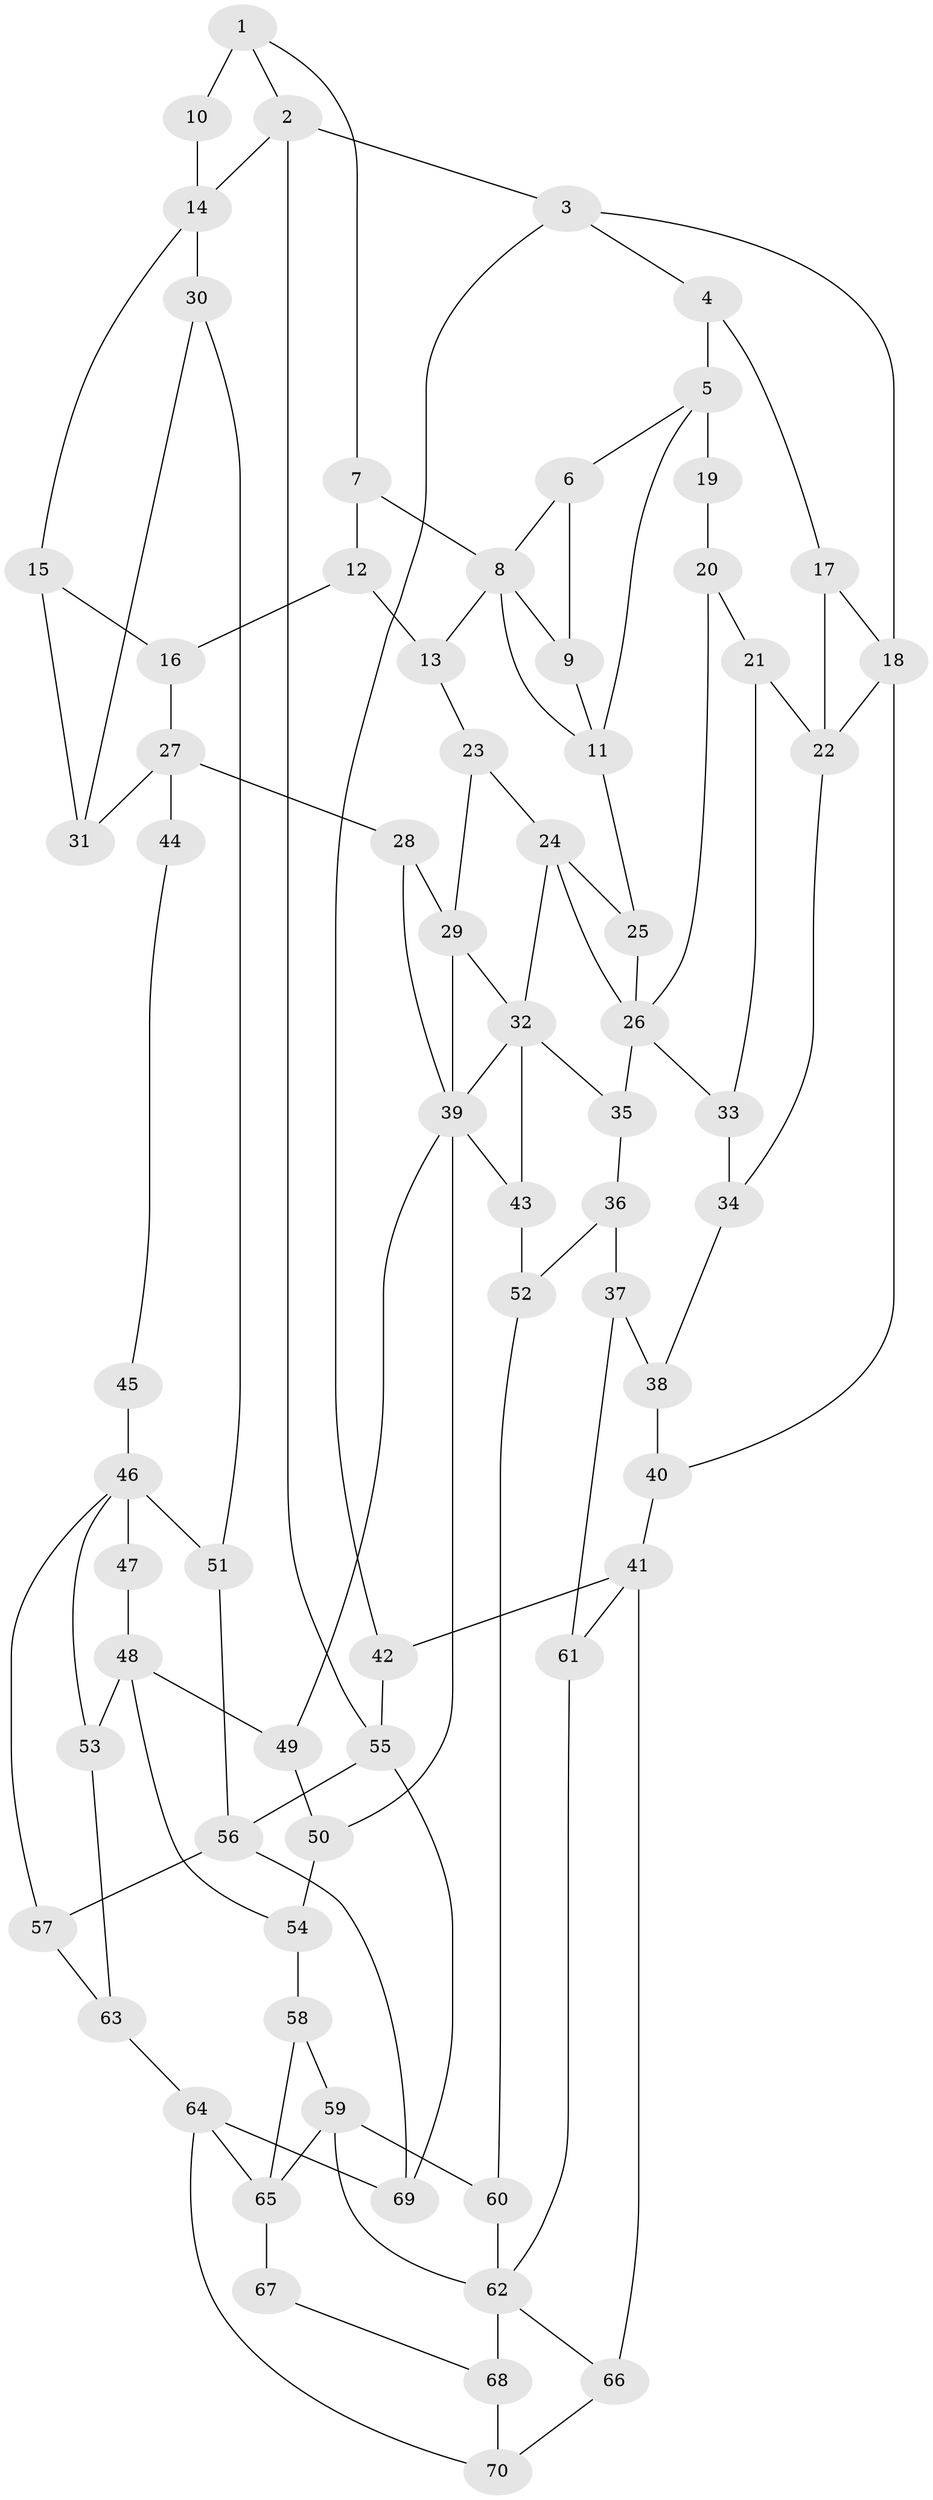 // original degree distribution, {3: 0.014285714285714285, 6: 0.22142857142857142, 4: 0.2357142857142857, 5: 0.5285714285714286}
// Generated by graph-tools (version 1.1) at 2025/38/03/09/25 02:38:50]
// undirected, 70 vertices, 117 edges
graph export_dot {
graph [start="1"]
  node [color=gray90,style=filled];
  1;
  2;
  3;
  4;
  5;
  6;
  7;
  8;
  9;
  10;
  11;
  12;
  13;
  14;
  15;
  16;
  17;
  18;
  19;
  20;
  21;
  22;
  23;
  24;
  25;
  26;
  27;
  28;
  29;
  30;
  31;
  32;
  33;
  34;
  35;
  36;
  37;
  38;
  39;
  40;
  41;
  42;
  43;
  44;
  45;
  46;
  47;
  48;
  49;
  50;
  51;
  52;
  53;
  54;
  55;
  56;
  57;
  58;
  59;
  60;
  61;
  62;
  63;
  64;
  65;
  66;
  67;
  68;
  69;
  70;
  1 -- 2 [weight=1.0];
  1 -- 7 [weight=1.0];
  1 -- 10 [weight=2.0];
  2 -- 3 [weight=1.0];
  2 -- 14 [weight=1.0];
  2 -- 55 [weight=1.0];
  3 -- 4 [weight=1.0];
  3 -- 18 [weight=1.0];
  3 -- 42 [weight=1.0];
  4 -- 5 [weight=2.0];
  4 -- 17 [weight=2.0];
  5 -- 6 [weight=1.0];
  5 -- 11 [weight=1.0];
  5 -- 19 [weight=2.0];
  6 -- 8 [weight=1.0];
  6 -- 9 [weight=1.0];
  7 -- 8 [weight=1.0];
  7 -- 12 [weight=1.0];
  8 -- 9 [weight=1.0];
  8 -- 11 [weight=1.0];
  8 -- 13 [weight=1.0];
  9 -- 11 [weight=1.0];
  10 -- 14 [weight=2.0];
  11 -- 25 [weight=1.0];
  12 -- 13 [weight=1.0];
  12 -- 16 [weight=1.0];
  13 -- 23 [weight=1.0];
  14 -- 15 [weight=1.0];
  14 -- 30 [weight=2.0];
  15 -- 16 [weight=1.0];
  15 -- 31 [weight=1.0];
  16 -- 27 [weight=1.0];
  17 -- 18 [weight=2.0];
  17 -- 22 [weight=2.0];
  18 -- 22 [weight=1.0];
  18 -- 40 [weight=1.0];
  19 -- 20 [weight=1.0];
  20 -- 21 [weight=1.0];
  20 -- 26 [weight=1.0];
  21 -- 22 [weight=1.0];
  21 -- 33 [weight=1.0];
  22 -- 34 [weight=1.0];
  23 -- 24 [weight=1.0];
  23 -- 29 [weight=2.0];
  24 -- 25 [weight=1.0];
  24 -- 26 [weight=1.0];
  24 -- 32 [weight=1.0];
  25 -- 26 [weight=1.0];
  26 -- 33 [weight=1.0];
  26 -- 35 [weight=2.0];
  27 -- 28 [weight=2.0];
  27 -- 31 [weight=1.0];
  27 -- 44 [weight=2.0];
  28 -- 29 [weight=2.0];
  28 -- 39 [weight=1.0];
  29 -- 32 [weight=1.0];
  29 -- 39 [weight=1.0];
  30 -- 31 [weight=1.0];
  30 -- 51 [weight=1.0];
  32 -- 35 [weight=1.0];
  32 -- 39 [weight=1.0];
  32 -- 43 [weight=2.0];
  33 -- 34 [weight=1.0];
  34 -- 38 [weight=1.0];
  35 -- 36 [weight=1.0];
  36 -- 37 [weight=1.0];
  36 -- 52 [weight=1.0];
  37 -- 38 [weight=1.0];
  37 -- 61 [weight=1.0];
  38 -- 40 [weight=1.0];
  39 -- 43 [weight=1.0];
  39 -- 49 [weight=1.0];
  39 -- 50 [weight=1.0];
  40 -- 41 [weight=1.0];
  41 -- 42 [weight=2.0];
  41 -- 61 [weight=1.0];
  41 -- 66 [weight=2.0];
  42 -- 55 [weight=1.0];
  43 -- 52 [weight=1.0];
  44 -- 45 [weight=1.0];
  45 -- 46 [weight=2.0];
  46 -- 47 [weight=1.0];
  46 -- 51 [weight=1.0];
  46 -- 53 [weight=1.0];
  46 -- 57 [weight=1.0];
  47 -- 48 [weight=2.0];
  48 -- 49 [weight=1.0];
  48 -- 53 [weight=2.0];
  48 -- 54 [weight=1.0];
  49 -- 50 [weight=1.0];
  50 -- 54 [weight=1.0];
  51 -- 56 [weight=2.0];
  52 -- 60 [weight=1.0];
  53 -- 63 [weight=1.0];
  54 -- 58 [weight=1.0];
  55 -- 56 [weight=1.0];
  55 -- 69 [weight=1.0];
  56 -- 57 [weight=2.0];
  56 -- 69 [weight=1.0];
  57 -- 63 [weight=1.0];
  58 -- 59 [weight=1.0];
  58 -- 65 [weight=1.0];
  59 -- 60 [weight=1.0];
  59 -- 62 [weight=1.0];
  59 -- 65 [weight=1.0];
  60 -- 62 [weight=1.0];
  61 -- 62 [weight=1.0];
  62 -- 66 [weight=1.0];
  62 -- 68 [weight=2.0];
  63 -- 64 [weight=1.0];
  64 -- 65 [weight=2.0];
  64 -- 69 [weight=1.0];
  64 -- 70 [weight=1.0];
  65 -- 67 [weight=2.0];
  66 -- 70 [weight=1.0];
  67 -- 68 [weight=1.0];
  68 -- 70 [weight=1.0];
}
